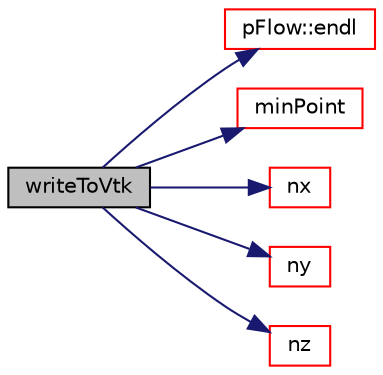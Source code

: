 digraph "writeToVtk"
{
 // LATEX_PDF_SIZE
  edge [fontname="Helvetica",fontsize="10",labelfontname="Helvetica",labelfontsize="10"];
  node [fontname="Helvetica",fontsize="10",shape=record];
  rankdir="LR";
  Node1 [label="writeToVtk",height=0.2,width=0.4,color="black", fillcolor="grey75", style="filled", fontcolor="black",tooltip=" "];
  Node1 -> Node2 [color="midnightblue",fontsize="10",style="solid",fontname="Helvetica"];
  Node2 [label="pFlow::endl",height=0.2,width=0.4,color="red", fillcolor="white", style="filled",URL="$namespacepFlow.html#aba8f0c455a3fdb4b05ad33a25b13b189",tooltip="Add newline and flush stream."];
  Node1 -> Node4 [color="midnightblue",fontsize="10",style="solid",fontname="Helvetica"];
  Node4 [label="minPoint",height=0.2,width=0.4,color="red", fillcolor="white", style="filled",URL="$classpFlow_1_1rectangleMesh.html#a735365056200c680fe6c9522d6ef734b",tooltip=" "];
  Node1 -> Node6 [color="midnightblue",fontsize="10",style="solid",fontname="Helvetica"];
  Node6 [label="nx",height=0.2,width=0.4,color="red", fillcolor="white", style="filled",URL="$classpFlow_1_1rectangleMesh.html#ae3ba6f0562a7ea0427b954a33ffc3e04",tooltip=" "];
  Node1 -> Node8 [color="midnightblue",fontsize="10",style="solid",fontname="Helvetica"];
  Node8 [label="ny",height=0.2,width=0.4,color="red", fillcolor="white", style="filled",URL="$classpFlow_1_1rectangleMesh.html#ab766f53c2c464dceb9fa50353e8476fd",tooltip=" "];
  Node1 -> Node10 [color="midnightblue",fontsize="10",style="solid",fontname="Helvetica"];
  Node10 [label="nz",height=0.2,width=0.4,color="red", fillcolor="white", style="filled",URL="$classpFlow_1_1rectangleMesh.html#a81faee268bfd6daa1c365f29a5424f38",tooltip=" "];
}
